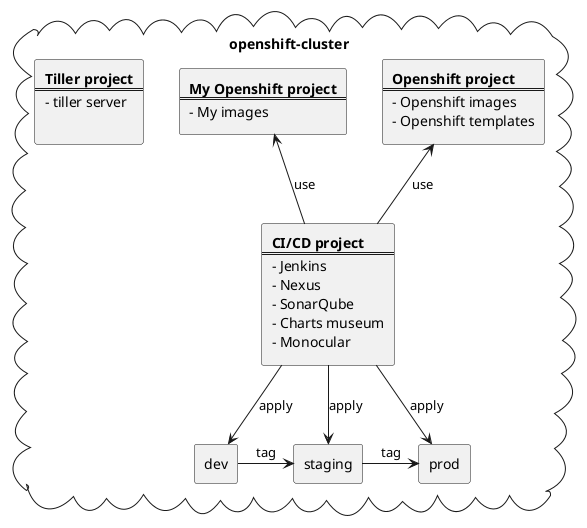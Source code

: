 @startuml
top to bottom direction
skinparam packageStyle rect

cloud "openshift-cluster" {
    
    rectangle openshift [
        <b>Openshift project</b>
        ====
        - Openshift images
        - Openshift templates
    ]
    rectangle my [
        <b>My Openshift project</b>
        ====
        - My images
    ]
    rectangle tiller [
        <b>Tiller project</b>
        ===
        - tiller server
        
    ]
    rectangle cicd [
        <b>CI/CD project</b>
        ====
        - Jenkins
        - Nexus
        - SonarQube
        - Charts museum
        - Monocular
    ]
    rectangle dev
    rectangle staging
    rectangle prod

    openshift <-- cicd : use
    my <-- cicd : use
    cicd --> dev : apply
    cicd --> staging : apply
    cicd --> prod : apply
    dev -right-> staging : tag
    staging -right-> prod : tag
}

@enduml